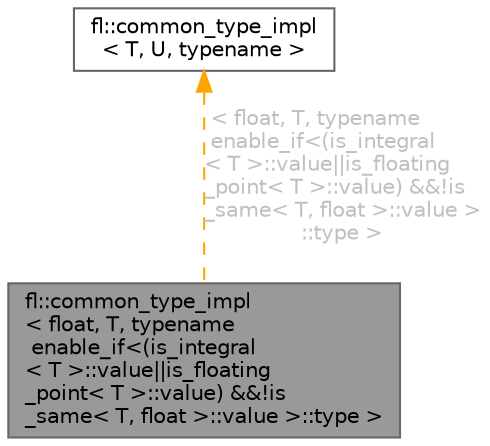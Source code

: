 digraph "fl::common_type_impl&lt; float, T, typename enable_if&lt;(is_integral&lt; T &gt;::value||is_floating_point&lt; T &gt;::value) &amp;&amp;!is_same&lt; T, float &gt;::value &gt;::type &gt;"
{
 // INTERACTIVE_SVG=YES
 // LATEX_PDF_SIZE
  bgcolor="transparent";
  edge [fontname=Helvetica,fontsize=10,labelfontname=Helvetica,labelfontsize=10];
  node [fontname=Helvetica,fontsize=10,shape=box,height=0.2,width=0.4];
  Node1 [id="Node000001",label="fl::common_type_impl\l\< float, T, typename\l enable_if\<(is_integral\l\< T \>::value\|\|is_floating\l_point\< T \>::value) &&!is\l_same\< T, float \>::value \>::type \>",height=0.2,width=0.4,color="gray40", fillcolor="grey60", style="filled", fontcolor="black",tooltip=" "];
  Node2 -> Node1 [id="edge1_Node000001_Node000002",dir="back",color="orange",style="dashed",tooltip=" ",label=" \< float, T, typename\l enable_if\<(is_integral\l\< T \>::value\|\|is_floating\l_point\< T \>::value) &&!is\l_same\< T, float \>::value \>\l::type \>",fontcolor="grey" ];
  Node2 [id="Node000002",label="fl::common_type_impl\l\< T, U, typename \>",height=0.2,width=0.4,color="gray40", fillcolor="white", style="filled",URL="$d4/d36/namespacefl.html#d4/d2b/structfl_1_1common__type__impl",tooltip=" "];
}
